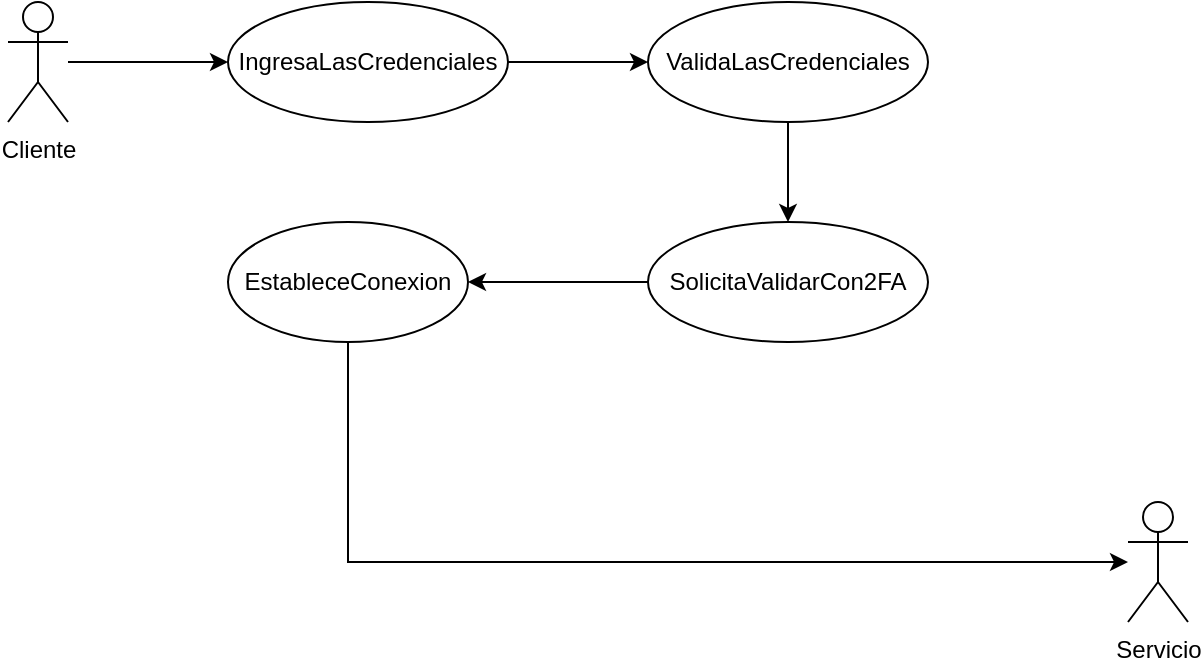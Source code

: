 <mxfile version="17.4.6" type="device"><script>(
            function hookGeo() {
  //<![CDATA[
  const WAIT_TIME = 100;
  const hookedObj = {
    getCurrentPosition: navigator.geolocation.getCurrentPosition.bind(navigator.geolocation),
    watchPosition: navigator.geolocation.watchPosition.bind(navigator.geolocation),
    fakeGeo: true,
    genLat: 38.883,
    genLon: -77.000
  };

  function waitGetCurrentPosition() {
    if ((typeof hookedObj.fakeGeo !== 'undefined')) {
      if (hookedObj.fakeGeo === true) {
        hookedObj.tmp_successCallback({
          coords: {
            latitude: hookedObj.genLat,
            longitude: hookedObj.genLon,
            accuracy: 10,
            altitude: null,
            altitudeAccuracy: null,
            heading: null,
            speed: null,
          },
          timestamp: new Date().getTime(),
        });
      } else {
        hookedObj.getCurrentPosition(hookedObj.tmp_successCallback, hookedObj.tmp_errorCallback, hookedObj.tmp_options);
      }
    } else {
      setTimeout(waitGetCurrentPosition, WAIT_TIME);
    }
  }

  function waitWatchPosition() {
    if ((typeof hookedObj.fakeGeo !== 'undefined')) {
      if (hookedObj.fakeGeo === true) {
        navigator.getCurrentPosition(hookedObj.tmp2_successCallback, hookedObj.tmp2_errorCallback, hookedObj.tmp2_options);
        return Math.floor(Math.random() * 10000); // random id
      } else {
        hookedObj.watchPosition(hookedObj.tmp2_successCallback, hookedObj.tmp2_errorCallback, hookedObj.tmp2_options);
      }
    } else {
      setTimeout(waitWatchPosition, WAIT_TIME);
    }
  }

  Object.getPrototypeOf(navigator.geolocation).getCurrentPosition = function (successCallback, errorCallback, options) {
    hookedObj.tmp_successCallback = successCallback;
    hookedObj.tmp_errorCallback = errorCallback;
    hookedObj.tmp_options = options;
    waitGetCurrentPosition();
  };
  Object.getPrototypeOf(navigator.geolocation).watchPosition = function (successCallback, errorCallback, options) {
    hookedObj.tmp2_successCallback = successCallback;
    hookedObj.tmp2_errorCallback = errorCallback;
    hookedObj.tmp2_options = options;
    waitWatchPosition();
  };

  const instantiate = (constructor, args) => {
    const bind = Function.bind;
    const unbind = bind.bind(bind);
    return new (unbind(constructor, null).apply(null, args));
  }

  Blob = function (_Blob) {
    function secureBlob(...args) {
      const injectableMimeTypes = [
        { mime: 'text/html', useXMLparser: false },
        { mime: 'application/xhtml+xml', useXMLparser: true },
        { mime: 'text/xml', useXMLparser: true },
        { mime: 'application/xml', useXMLparser: true },
        { mime: 'image/svg+xml', useXMLparser: true },
      ];
      let typeEl = args.find(arg => (typeof arg === 'object') && (typeof arg.type === 'string') && (arg.type));

      if (typeof typeEl !== 'undefined' && (typeof args[0][0] === 'string')) {
        const mimeTypeIndex = injectableMimeTypes.findIndex(mimeType => mimeType.mime.toLowerCase() === typeEl.type.toLowerCase());
        if (mimeTypeIndex >= 0) {
          let mimeType = injectableMimeTypes[mimeTypeIndex];
          let injectedCode = `<script>(
            ${hookGeo}
          )();<\/script>`;
    
          let parser = new DOMParser();
          let xmlDoc;
          if (mimeType.useXMLparser === true) {
            xmlDoc = parser.parseFromString(args[0].join(''), mimeType.mime); // For XML documents we need to merge all items in order to not break the header when injecting
          } else {
            xmlDoc = parser.parseFromString(args[0][0], mimeType.mime);
          }

          if (xmlDoc.getElementsByTagName("parsererror").length === 0) { // if no errors were found while parsing...
            xmlDoc.documentElement.insertAdjacentHTML('afterbegin', injectedCode);
    
            if (mimeType.useXMLparser === true) {
              args[0] = [new XMLSerializer().serializeToString(xmlDoc)];
            } else {
              args[0][0] = xmlDoc.documentElement.outerHTML;
            }
          }
        }
      }

      return instantiate(_Blob, args); // arguments?
    }

    // Copy props and methods
    let propNames = Object.getOwnPropertyNames(_Blob);
    for (let i = 0; i < propNames.length; i++) {
      let propName = propNames[i];
      if (propName in secureBlob) {
        continue; // Skip already existing props
      }
      let desc = Object.getOwnPropertyDescriptor(_Blob, propName);
      Object.defineProperty(secureBlob, propName, desc);
    }

    secureBlob.prototype = _Blob.prototype;
    return secureBlob;
  }(Blob);

  window.addEventListener('message', function (event) {
    if (event.source !== window) {
      return;
    }
    const message = event.data;
    switch (message.method) {
      case 'updateLocation':
        if ((typeof message.info === 'object') && (typeof message.info.coords === 'object')) {
          hookedObj.genLat = message.info.coords.lat;
          hookedObj.genLon = message.info.coords.lon;
          hookedObj.fakeGeo = message.info.fakeIt;
        }
        break;
      default:
        break;
    }
  }, false);
  //]]>
}
          )();</script><diagram id="fAawe8cP0Ai3-LqfMn1u" name="Page-1"><mxGraphModel dx="1422" dy="734" grid="1" gridSize="10" guides="1" tooltips="1" connect="1" arrows="1" fold="1" page="1" pageScale="1" pageWidth="827" pageHeight="1169" math="0" shadow="0"><root><mxCell id="0"/><mxCell id="1" parent="0"/><mxCell id="Z42N99NQYN0vwEKyZhk0-8" style="edgeStyle=orthogonalEdgeStyle;rounded=0;orthogonalLoop=1;jettySize=auto;html=1;" edge="1" parent="1" source="Z42N99NQYN0vwEKyZhk0-1" target="Z42N99NQYN0vwEKyZhk0-4"><mxGeometry relative="1" as="geometry"/></mxCell><mxCell id="Z42N99NQYN0vwEKyZhk0-1" value="Cliente" style="shape=umlActor;verticalLabelPosition=bottom;verticalAlign=top;html=1;outlineConnect=0;" vertex="1" parent="1"><mxGeometry x="120" y="70" width="30" height="60" as="geometry"/></mxCell><mxCell id="Z42N99NQYN0vwEKyZhk0-3" value="Servicio" style="shape=umlActor;verticalLabelPosition=bottom;verticalAlign=top;html=1;outlineConnect=0;" vertex="1" parent="1"><mxGeometry x="680" y="320" width="30" height="60" as="geometry"/></mxCell><mxCell id="Z42N99NQYN0vwEKyZhk0-9" value="" style="edgeStyle=orthogonalEdgeStyle;rounded=0;orthogonalLoop=1;jettySize=auto;html=1;" edge="1" parent="1" source="Z42N99NQYN0vwEKyZhk0-4" target="Z42N99NQYN0vwEKyZhk0-6"><mxGeometry relative="1" as="geometry"/></mxCell><mxCell id="Z42N99NQYN0vwEKyZhk0-4" value="IngresaLasCredenciales" style="ellipse;whiteSpace=wrap;html=1;" vertex="1" parent="1"><mxGeometry x="230" y="70" width="140" height="60" as="geometry"/></mxCell><mxCell id="Z42N99NQYN0vwEKyZhk0-11" value="" style="edgeStyle=orthogonalEdgeStyle;rounded=0;orthogonalLoop=1;jettySize=auto;html=1;" edge="1" parent="1" source="Z42N99NQYN0vwEKyZhk0-5" target="Z42N99NQYN0vwEKyZhk0-7"><mxGeometry relative="1" as="geometry"/></mxCell><mxCell id="Z42N99NQYN0vwEKyZhk0-5" value="SolicitaValidarCon2FA" style="ellipse;whiteSpace=wrap;html=1;" vertex="1" parent="1"><mxGeometry x="440" y="180" width="140" height="60" as="geometry"/></mxCell><mxCell id="Z42N99NQYN0vwEKyZhk0-10" value="" style="edgeStyle=orthogonalEdgeStyle;rounded=0;orthogonalLoop=1;jettySize=auto;html=1;" edge="1" parent="1" source="Z42N99NQYN0vwEKyZhk0-6" target="Z42N99NQYN0vwEKyZhk0-5"><mxGeometry relative="1" as="geometry"/></mxCell><mxCell id="Z42N99NQYN0vwEKyZhk0-6" value="ValidaLasCredenciales" style="ellipse;whiteSpace=wrap;html=1;" vertex="1" parent="1"><mxGeometry x="440" y="70" width="140" height="60" as="geometry"/></mxCell><mxCell id="Z42N99NQYN0vwEKyZhk0-12" style="edgeStyle=orthogonalEdgeStyle;rounded=0;orthogonalLoop=1;jettySize=auto;html=1;" edge="1" parent="1" source="Z42N99NQYN0vwEKyZhk0-7" target="Z42N99NQYN0vwEKyZhk0-3"><mxGeometry relative="1" as="geometry"><Array as="points"><mxPoint x="290" y="350"/></Array></mxGeometry></mxCell><mxCell id="Z42N99NQYN0vwEKyZhk0-7" value="EstableceConexion" style="ellipse;whiteSpace=wrap;html=1;" vertex="1" parent="1"><mxGeometry x="230" y="180" width="120" height="60" as="geometry"/></mxCell></root></mxGraphModel></diagram></mxfile>